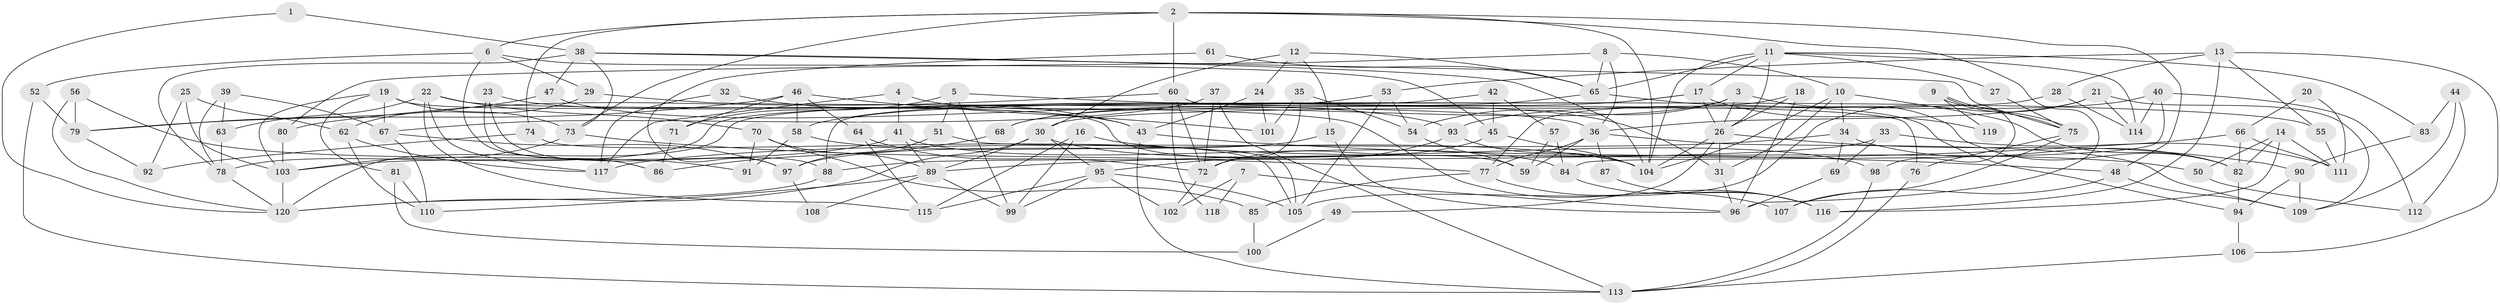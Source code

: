 // Generated by graph-tools (version 1.1) at 2025/15/03/09/25 04:15:10]
// undirected, 120 vertices, 240 edges
graph export_dot {
graph [start="1"]
  node [color=gray90,style=filled];
  1;
  2;
  3;
  4;
  5;
  6;
  7;
  8;
  9;
  10;
  11;
  12;
  13;
  14;
  15;
  16;
  17;
  18;
  19;
  20;
  21;
  22;
  23;
  24;
  25;
  26;
  27;
  28;
  29;
  30;
  31;
  32;
  33;
  34;
  35;
  36;
  37;
  38;
  39;
  40;
  41;
  42;
  43;
  44;
  45;
  46;
  47;
  48;
  49;
  50;
  51;
  52;
  53;
  54;
  55;
  56;
  57;
  58;
  59;
  60;
  61;
  62;
  63;
  64;
  65;
  66;
  67;
  68;
  69;
  70;
  71;
  72;
  73;
  74;
  75;
  76;
  77;
  78;
  79;
  80;
  81;
  82;
  83;
  84;
  85;
  86;
  87;
  88;
  89;
  90;
  91;
  92;
  93;
  94;
  95;
  96;
  97;
  98;
  99;
  100;
  101;
  102;
  103;
  104;
  105;
  106;
  107;
  108;
  109;
  110;
  111;
  112;
  113;
  114;
  115;
  116;
  117;
  118;
  119;
  120;
  1 -- 38;
  1 -- 120;
  2 -- 73;
  2 -- 104;
  2 -- 6;
  2 -- 48;
  2 -- 60;
  2 -- 74;
  2 -- 96;
  3 -- 26;
  3 -- 82;
  3 -- 54;
  3 -- 68;
  4 -- 31;
  4 -- 41;
  4 -- 117;
  5 -- 71;
  5 -- 51;
  5 -- 55;
  5 -- 99;
  6 -- 29;
  6 -- 45;
  6 -- 52;
  6 -- 86;
  7 -- 102;
  7 -- 96;
  7 -- 118;
  8 -- 10;
  8 -- 65;
  8 -- 36;
  8 -- 80;
  9 -- 98;
  9 -- 75;
  9 -- 75;
  9 -- 119;
  10 -- 34;
  10 -- 104;
  10 -- 31;
  10 -- 82;
  11 -- 26;
  11 -- 83;
  11 -- 17;
  11 -- 27;
  11 -- 65;
  11 -- 104;
  11 -- 114;
  12 -- 30;
  12 -- 24;
  12 -- 15;
  12 -- 65;
  13 -- 28;
  13 -- 116;
  13 -- 53;
  13 -- 55;
  13 -- 106;
  14 -- 82;
  14 -- 111;
  14 -- 50;
  14 -- 116;
  15 -- 96;
  15 -- 97;
  16 -- 99;
  16 -- 115;
  16 -- 50;
  17 -- 26;
  17 -- 58;
  17 -- 88;
  17 -- 119;
  18 -- 26;
  18 -- 77;
  18 -- 96;
  19 -- 73;
  19 -- 103;
  19 -- 59;
  19 -- 67;
  19 -- 81;
  20 -- 66;
  20 -- 111;
  21 -- 36;
  21 -- 114;
  21 -- 105;
  21 -- 109;
  22 -- 70;
  22 -- 107;
  22 -- 63;
  22 -- 115;
  22 -- 117;
  23 -- 86;
  23 -- 88;
  23 -- 43;
  24 -- 101;
  24 -- 43;
  25 -- 62;
  25 -- 103;
  25 -- 92;
  26 -- 31;
  26 -- 104;
  26 -- 49;
  26 -- 90;
  27 -- 75;
  28 -- 114;
  28 -- 30;
  29 -- 62;
  29 -- 36;
  30 -- 120;
  30 -- 95;
  30 -- 89;
  30 -- 98;
  31 -- 96;
  32 -- 117;
  32 -- 43;
  33 -- 111;
  33 -- 88;
  33 -- 69;
  34 -- 117;
  34 -- 69;
  34 -- 82;
  35 -- 54;
  35 -- 72;
  35 -- 101;
  36 -- 109;
  36 -- 59;
  36 -- 77;
  36 -- 87;
  37 -- 113;
  37 -- 72;
  37 -- 67;
  38 -- 104;
  38 -- 78;
  38 -- 47;
  38 -- 73;
  38 -- 75;
  39 -- 78;
  39 -- 67;
  39 -- 63;
  40 -- 84;
  40 -- 93;
  40 -- 112;
  40 -- 114;
  41 -- 89;
  41 -- 84;
  41 -- 103;
  42 -- 45;
  42 -- 120;
  42 -- 57;
  43 -- 48;
  43 -- 113;
  44 -- 109;
  44 -- 112;
  44 -- 83;
  45 -- 104;
  45 -- 72;
  46 -- 58;
  46 -- 79;
  46 -- 64;
  46 -- 71;
  46 -- 101;
  47 -- 79;
  47 -- 93;
  48 -- 109;
  48 -- 107;
  49 -- 100;
  50 -- 112;
  51 -- 97;
  51 -- 105;
  52 -- 113;
  52 -- 79;
  53 -- 54;
  53 -- 78;
  53 -- 105;
  54 -- 59;
  55 -- 111;
  56 -- 120;
  56 -- 79;
  56 -- 91;
  57 -- 59;
  57 -- 84;
  58 -- 104;
  58 -- 91;
  60 -- 76;
  60 -- 72;
  60 -- 80;
  60 -- 118;
  61 -- 65;
  61 -- 97;
  62 -- 110;
  62 -- 117;
  63 -- 78;
  64 -- 72;
  64 -- 115;
  65 -- 68;
  65 -- 94;
  66 -- 82;
  66 -- 89;
  66 -- 111;
  67 -- 97;
  67 -- 110;
  68 -- 86;
  69 -- 96;
  70 -- 91;
  70 -- 89;
  70 -- 85;
  71 -- 86;
  72 -- 102;
  73 -- 103;
  73 -- 77;
  74 -- 105;
  74 -- 92;
  75 -- 76;
  75 -- 107;
  76 -- 113;
  77 -- 85;
  77 -- 116;
  78 -- 120;
  79 -- 92;
  80 -- 103;
  81 -- 110;
  81 -- 100;
  82 -- 94;
  83 -- 90;
  84 -- 116;
  85 -- 100;
  87 -- 116;
  88 -- 120;
  89 -- 99;
  89 -- 108;
  89 -- 110;
  90 -- 94;
  90 -- 109;
  93 -- 95;
  93 -- 104;
  94 -- 106;
  95 -- 115;
  95 -- 105;
  95 -- 99;
  95 -- 102;
  97 -- 108;
  98 -- 113;
  103 -- 120;
  106 -- 113;
}
